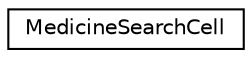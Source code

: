 digraph G
{
  edge [fontname="Helvetica",fontsize="10",labelfontname="Helvetica",labelfontsize="10"];
  node [fontname="Helvetica",fontsize="10",shape=record];
  rankdir="LR";
  Node1 [label="MedicineSearchCell",height=0.2,width=0.4,color="black", fillcolor="white", style="filled",URL="$interface_medicine_search_cell.html"];
}
